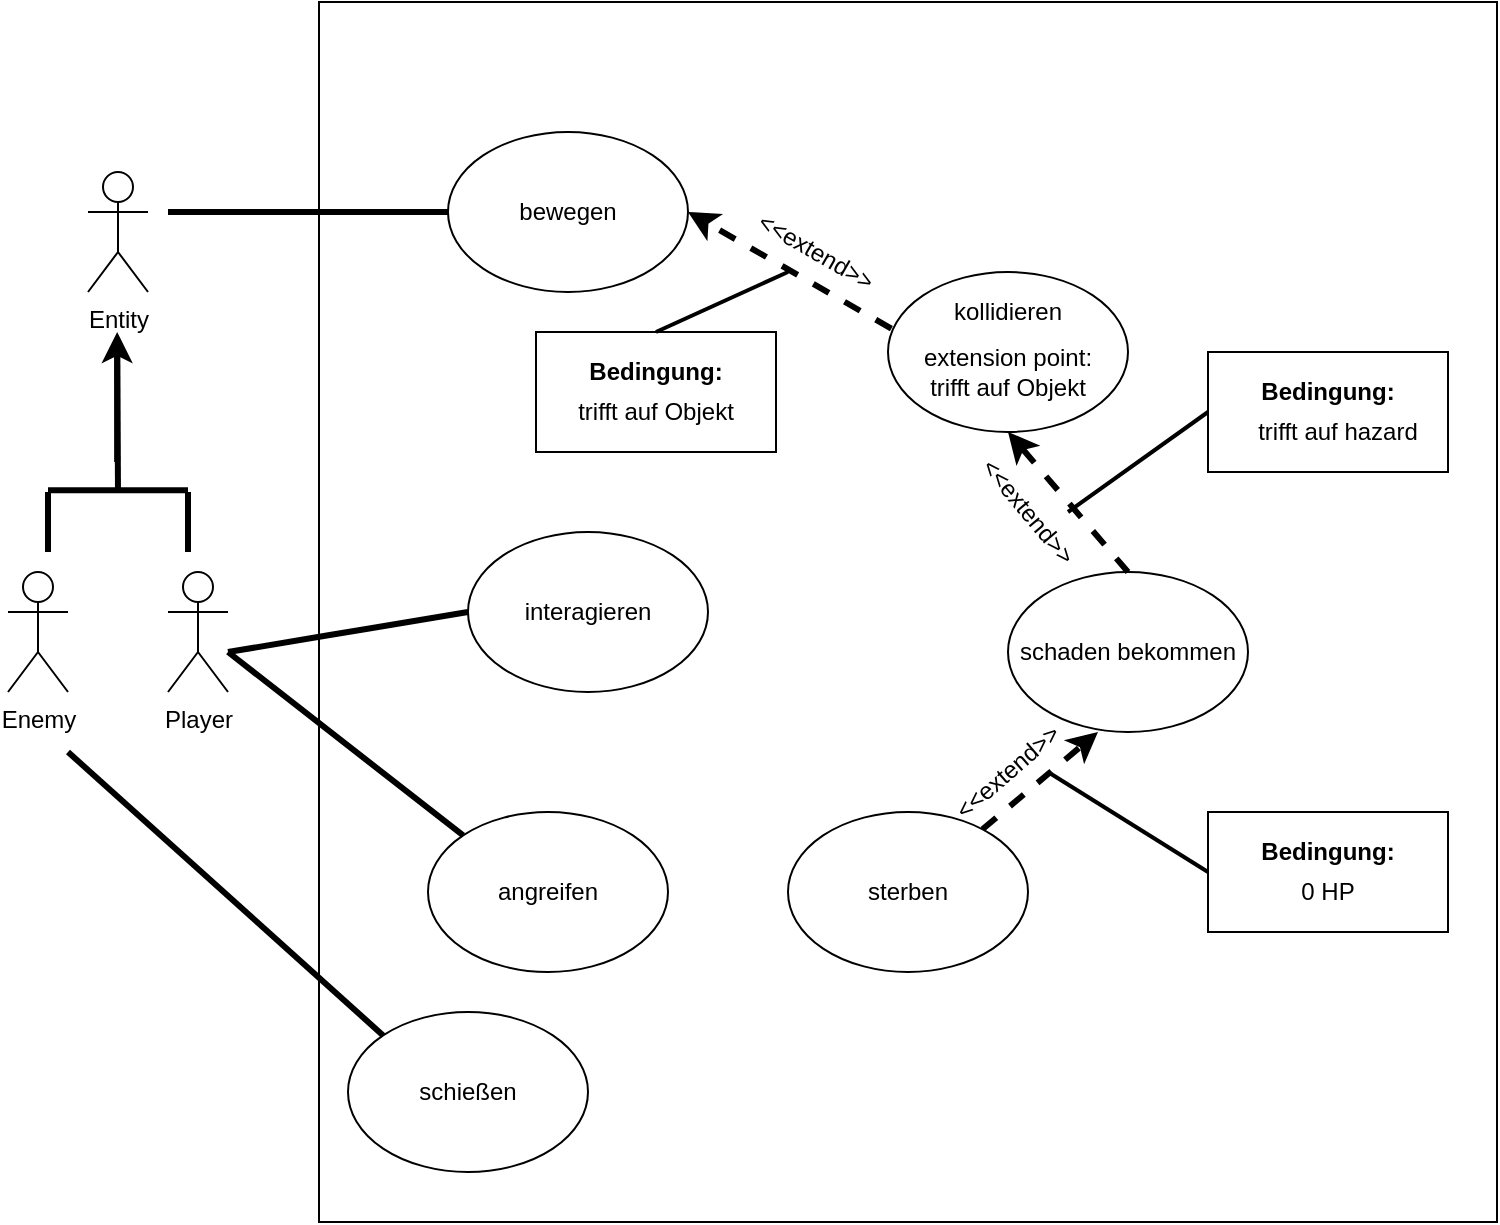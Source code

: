 <mxfile version="13.7.3" type="device"><diagram id="xWSFWTBHDEIgs3Jl_PJi" name="Seite-1"><mxGraphModel dx="1185" dy="685" grid="1" gridSize="10" guides="1" tooltips="1" connect="1" arrows="1" fold="1" page="1" pageScale="1" pageWidth="827" pageHeight="1169" math="0" shadow="0"><root><mxCell id="0"/><mxCell id="1" parent="0"/><mxCell id="eC3cFTNA_wfy0oERwOSv-1" value="" style="whiteSpace=wrap;html=1;direction=west;rotation=180;" vertex="1" parent="1"><mxGeometry x="165.5" y="55" width="589" height="610" as="geometry"/></mxCell><mxCell id="eC3cFTNA_wfy0oERwOSv-15" value="" style="ellipse;whiteSpace=wrap;html=1;" vertex="1" parent="1"><mxGeometry x="400" y="460" width="120" height="80" as="geometry"/></mxCell><mxCell id="eC3cFTNA_wfy0oERwOSv-11" value="" style="ellipse;whiteSpace=wrap;html=1;" vertex="1" parent="1"><mxGeometry x="240" y="320" width="120" height="80" as="geometry"/></mxCell><mxCell id="eC3cFTNA_wfy0oERwOSv-3" value="Player" style="shape=umlActor;verticalLabelPosition=bottom;verticalAlign=top;html=1;outlineConnect=0;" vertex="1" parent="1"><mxGeometry x="90" y="340" width="30" height="60" as="geometry"/></mxCell><mxCell id="eC3cFTNA_wfy0oERwOSv-4" value="Entity" style="shape=umlActor;verticalLabelPosition=bottom;verticalAlign=top;html=1;outlineConnect=0;" vertex="1" parent="1"><mxGeometry x="50" y="140" width="30" height="60" as="geometry"/></mxCell><mxCell id="eC3cFTNA_wfy0oERwOSv-6" value="" style="ellipse;whiteSpace=wrap;html=1;" vertex="1" parent="1"><mxGeometry x="230" y="120" width="120" height="80" as="geometry"/></mxCell><mxCell id="eC3cFTNA_wfy0oERwOSv-7" value="bewegen" style="text;html=1;strokeColor=none;fillColor=none;align=center;verticalAlign=middle;whiteSpace=wrap;rounded=0;" vertex="1" parent="1"><mxGeometry x="270" y="150" width="40" height="20" as="geometry"/></mxCell><mxCell id="eC3cFTNA_wfy0oERwOSv-8" value="" style="ellipse;whiteSpace=wrap;html=1;" vertex="1" parent="1"><mxGeometry x="450" y="190" width="120" height="80" as="geometry"/></mxCell><mxCell id="eC3cFTNA_wfy0oERwOSv-9" value="kollidieren" style="text;html=1;strokeColor=none;fillColor=none;align=center;verticalAlign=middle;whiteSpace=wrap;rounded=0;" vertex="1" parent="1"><mxGeometry x="490" y="200" width="40" height="20" as="geometry"/></mxCell><mxCell id="eC3cFTNA_wfy0oERwOSv-10" value="interagieren" style="text;html=1;strokeColor=none;fillColor=none;align=center;verticalAlign=middle;whiteSpace=wrap;rounded=0;" vertex="1" parent="1"><mxGeometry x="280" y="350" width="40" height="20" as="geometry"/></mxCell><mxCell id="eC3cFTNA_wfy0oERwOSv-12" value="" style="ellipse;whiteSpace=wrap;html=1;" vertex="1" parent="1"><mxGeometry x="510" y="340" width="120" height="80" as="geometry"/></mxCell><mxCell id="eC3cFTNA_wfy0oERwOSv-13" value="schaden bekommen" style="text;html=1;strokeColor=none;fillColor=none;align=center;verticalAlign=middle;whiteSpace=wrap;rounded=0;" vertex="1" parent="1"><mxGeometry x="510" y="370" width="120" height="20" as="geometry"/></mxCell><mxCell id="eC3cFTNA_wfy0oERwOSv-14" value="sterben" style="text;html=1;strokeColor=none;fillColor=none;align=center;verticalAlign=middle;whiteSpace=wrap;rounded=0;" vertex="1" parent="1"><mxGeometry x="440" y="490" width="40" height="20" as="geometry"/></mxCell><mxCell id="eC3cFTNA_wfy0oERwOSv-16" value="" style="ellipse;whiteSpace=wrap;html=1;" vertex="1" parent="1"><mxGeometry x="220" y="460" width="120" height="80" as="geometry"/></mxCell><mxCell id="eC3cFTNA_wfy0oERwOSv-17" value="angreifen" style="text;html=1;strokeColor=none;fillColor=none;align=center;verticalAlign=middle;whiteSpace=wrap;rounded=0;" vertex="1" parent="1"><mxGeometry x="260" y="490" width="40" height="20" as="geometry"/></mxCell><mxCell id="eC3cFTNA_wfy0oERwOSv-18" value="" style="endArrow=none;html=1;strokeWidth=3;" edge="1" parent="1" target="eC3cFTNA_wfy0oERwOSv-6"><mxGeometry width="50" height="50" relative="1" as="geometry"><mxPoint x="90" y="160" as="sourcePoint"/><mxPoint x="170" y="110" as="targetPoint"/></mxGeometry></mxCell><mxCell id="eC3cFTNA_wfy0oERwOSv-20" value="" style="endArrow=classic;html=1;strokeWidth=3;exitX=0.014;exitY=0.354;exitDx=0;exitDy=0;exitPerimeter=0;entryX=1;entryY=0.5;entryDx=0;entryDy=0;jumpStyle=gap;dashed=1;" edge="1" parent="1" source="eC3cFTNA_wfy0oERwOSv-8" target="eC3cFTNA_wfy0oERwOSv-6"><mxGeometry width="50" height="50" relative="1" as="geometry"><mxPoint x="160" y="390" as="sourcePoint"/><mxPoint x="210" y="340" as="targetPoint"/></mxGeometry></mxCell><mxCell id="eC3cFTNA_wfy0oERwOSv-21" value="&amp;lt;&amp;lt;extend&amp;gt;&amp;gt;" style="text;html=1;strokeColor=none;fillColor=none;align=center;verticalAlign=middle;whiteSpace=wrap;rounded=0;rotation=30;" vertex="1" parent="1"><mxGeometry x="394" y="170" width="40" height="20" as="geometry"/></mxCell><mxCell id="eC3cFTNA_wfy0oERwOSv-22" value="" style="rounded=0;whiteSpace=wrap;html=1;" vertex="1" parent="1"><mxGeometry x="274" y="220" width="120" height="60" as="geometry"/></mxCell><mxCell id="eC3cFTNA_wfy0oERwOSv-23" value="extension point:&lt;br&gt;trifft auf Objekt" style="text;html=1;strokeColor=none;fillColor=none;align=center;verticalAlign=middle;whiteSpace=wrap;rounded=0;" vertex="1" parent="1"><mxGeometry x="465" y="230" width="90" height="20" as="geometry"/></mxCell><mxCell id="eC3cFTNA_wfy0oERwOSv-25" value="trifft auf Objekt" style="text;html=1;strokeColor=none;fillColor=none;align=center;verticalAlign=middle;whiteSpace=wrap;rounded=0;" vertex="1" parent="1"><mxGeometry x="294" y="250" width="80" height="20" as="geometry"/></mxCell><mxCell id="eC3cFTNA_wfy0oERwOSv-26" value="Bedingung:" style="text;html=1;strokeColor=none;fillColor=none;align=center;verticalAlign=middle;whiteSpace=wrap;rounded=0;fontStyle=1" vertex="1" parent="1"><mxGeometry x="314" y="230" width="40" height="20" as="geometry"/></mxCell><mxCell id="eC3cFTNA_wfy0oERwOSv-27" value="" style="endArrow=none;html=1;strokeColor=#000000;strokeWidth=2;exitX=0.5;exitY=0;exitDx=0;exitDy=0;" edge="1" parent="1" source="eC3cFTNA_wfy0oERwOSv-22"><mxGeometry width="50" height="50" relative="1" as="geometry"><mxPoint x="160" y="360" as="sourcePoint"/><mxPoint x="400" y="190" as="targetPoint"/></mxGeometry></mxCell><mxCell id="eC3cFTNA_wfy0oERwOSv-32" value="&amp;lt;&amp;lt;extend&amp;gt;&amp;gt;" style="text;html=1;strokeColor=none;fillColor=none;align=center;verticalAlign=middle;whiteSpace=wrap;rounded=0;rotation=50;" vertex="1" parent="1"><mxGeometry x="500" y="300" width="40" height="20" as="geometry"/></mxCell><mxCell id="eC3cFTNA_wfy0oERwOSv-33" value="" style="endArrow=classic;html=1;strokeWidth=3;exitX=0.5;exitY=0;exitDx=0;exitDy=0;entryX=1;entryY=0.5;entryDx=0;entryDy=0;jumpStyle=gap;dashed=1;" edge="1" parent="1" source="eC3cFTNA_wfy0oERwOSv-12"><mxGeometry width="50" height="50" relative="1" as="geometry"><mxPoint x="611.68" y="328.32" as="sourcePoint"/><mxPoint x="510" y="270" as="targetPoint"/></mxGeometry></mxCell><mxCell id="eC3cFTNA_wfy0oERwOSv-34" value="" style="rounded=0;whiteSpace=wrap;html=1;" vertex="1" parent="1"><mxGeometry x="610" y="230" width="120" height="60" as="geometry"/></mxCell><mxCell id="eC3cFTNA_wfy0oERwOSv-35" value="Bedingung:" style="text;html=1;strokeColor=none;fillColor=none;align=center;verticalAlign=middle;whiteSpace=wrap;rounded=0;fontStyle=1" vertex="1" parent="1"><mxGeometry x="650" y="240" width="40" height="20" as="geometry"/></mxCell><mxCell id="eC3cFTNA_wfy0oERwOSv-36" value="trifft auf hazard" style="text;html=1;strokeColor=none;fillColor=none;align=center;verticalAlign=middle;whiteSpace=wrap;rounded=0;" vertex="1" parent="1"><mxGeometry x="630" y="260" width="90" height="20" as="geometry"/></mxCell><mxCell id="eC3cFTNA_wfy0oERwOSv-38" value="" style="endArrow=none;html=1;strokeColor=#000000;strokeWidth=2;entryX=0;entryY=0.5;entryDx=0;entryDy=0;" edge="1" parent="1" target="eC3cFTNA_wfy0oERwOSv-34"><mxGeometry width="50" height="50" relative="1" as="geometry"><mxPoint x="540" y="310" as="sourcePoint"/><mxPoint x="410" y="200" as="targetPoint"/></mxGeometry></mxCell><mxCell id="eC3cFTNA_wfy0oERwOSv-39" value="" style="endArrow=classic;html=1;strokeWidth=3;entryX=1;entryY=0.5;entryDx=0;entryDy=0;jumpStyle=gap;dashed=1;" edge="1" parent="1" source="eC3cFTNA_wfy0oERwOSv-15"><mxGeometry width="50" height="50" relative="1" as="geometry"><mxPoint x="615" y="490" as="sourcePoint"/><mxPoint x="555" y="420" as="targetPoint"/></mxGeometry></mxCell><mxCell id="eC3cFTNA_wfy0oERwOSv-40" value="&amp;lt;&amp;lt;extend&amp;gt;&amp;gt;" style="text;html=1;strokeColor=none;fillColor=none;align=center;verticalAlign=middle;whiteSpace=wrap;rounded=0;rotation=-41;" vertex="1" parent="1"><mxGeometry x="490" y="430" width="40" height="20" as="geometry"/></mxCell><mxCell id="eC3cFTNA_wfy0oERwOSv-41" value="" style="rounded=0;whiteSpace=wrap;html=1;" vertex="1" parent="1"><mxGeometry x="610" y="460" width="120" height="60" as="geometry"/></mxCell><mxCell id="eC3cFTNA_wfy0oERwOSv-42" value="Bedingung:" style="text;html=1;strokeColor=none;fillColor=none;align=center;verticalAlign=middle;whiteSpace=wrap;rounded=0;fontStyle=1" vertex="1" parent="1"><mxGeometry x="650" y="470" width="40" height="20" as="geometry"/></mxCell><mxCell id="eC3cFTNA_wfy0oERwOSv-43" value="0 HP" style="text;html=1;strokeColor=none;fillColor=none;align=center;verticalAlign=middle;whiteSpace=wrap;rounded=0;" vertex="1" parent="1"><mxGeometry x="625" y="490" width="90" height="20" as="geometry"/></mxCell><mxCell id="eC3cFTNA_wfy0oERwOSv-44" value="" style="endArrow=none;html=1;strokeColor=#000000;strokeWidth=2;entryX=0;entryY=0.5;entryDx=0;entryDy=0;" edge="1" parent="1" target="eC3cFTNA_wfy0oERwOSv-41"><mxGeometry width="50" height="50" relative="1" as="geometry"><mxPoint x="530" y="440" as="sourcePoint"/><mxPoint x="620" y="270" as="targetPoint"/></mxGeometry></mxCell><mxCell id="eC3cFTNA_wfy0oERwOSv-45" value="" style="endArrow=none;html=1;strokeColor=#000000;strokeWidth=3;entryX=0;entryY=0.5;entryDx=0;entryDy=0;" edge="1" parent="1" target="eC3cFTNA_wfy0oERwOSv-11"><mxGeometry width="50" height="50" relative="1" as="geometry"><mxPoint x="120" y="380" as="sourcePoint"/><mxPoint x="260" y="410" as="targetPoint"/><Array as="points"><mxPoint x="180" y="370"/></Array></mxGeometry></mxCell><mxCell id="eC3cFTNA_wfy0oERwOSv-46" value="" style="endArrow=none;html=1;strokeColor=#000000;strokeWidth=3;entryX=0;entryY=0;entryDx=0;entryDy=0;" edge="1" parent="1" target="eC3cFTNA_wfy0oERwOSv-16"><mxGeometry width="50" height="50" relative="1" as="geometry"><mxPoint x="120" y="380" as="sourcePoint"/><mxPoint x="260" y="410" as="targetPoint"/><Array as="points"><mxPoint x="120" y="380"/></Array></mxGeometry></mxCell><mxCell id="eC3cFTNA_wfy0oERwOSv-47" value="Enemy" style="shape=umlActor;verticalLabelPosition=bottom;verticalAlign=top;html=1;outlineConnect=0;" vertex="1" parent="1"><mxGeometry x="10" y="340" width="30" height="60" as="geometry"/></mxCell><mxCell id="eC3cFTNA_wfy0oERwOSv-50" value="" style="endArrow=none;html=1;strokeColor=#000000;strokeWidth=3;" edge="1" parent="1"><mxGeometry width="50" height="50" relative="1" as="geometry"><mxPoint x="65" y="300" as="sourcePoint"/><mxPoint x="64.58" y="225" as="targetPoint"/></mxGeometry></mxCell><mxCell id="eC3cFTNA_wfy0oERwOSv-51" value="" style="endArrow=none;html=1;strokeColor=#000000;strokeWidth=3;" edge="1" parent="1"><mxGeometry width="50" height="50" relative="1" as="geometry"><mxPoint x="30" y="299.17" as="sourcePoint"/><mxPoint x="100" y="299.17" as="targetPoint"/></mxGeometry></mxCell><mxCell id="eC3cFTNA_wfy0oERwOSv-53" value="" style="endArrow=none;html=1;strokeColor=#000000;strokeWidth=3;" edge="1" parent="1"><mxGeometry width="50" height="50" relative="1" as="geometry"><mxPoint x="100" y="330" as="sourcePoint"/><mxPoint x="100" y="300" as="targetPoint"/></mxGeometry></mxCell><mxCell id="eC3cFTNA_wfy0oERwOSv-54" value="" style="endArrow=none;html=1;strokeColor=#000000;strokeWidth=3;" edge="1" parent="1"><mxGeometry width="50" height="50" relative="1" as="geometry"><mxPoint x="30" y="330" as="sourcePoint"/><mxPoint x="30" y="300" as="targetPoint"/></mxGeometry></mxCell><mxCell id="eC3cFTNA_wfy0oERwOSv-55" value="" style="endArrow=classic;html=1;strokeColor=#000000;strokeWidth=3;" edge="1" parent="1"><mxGeometry width="50" height="50" relative="1" as="geometry"><mxPoint x="64.58" y="285" as="sourcePoint"/><mxPoint x="64.58" y="220" as="targetPoint"/></mxGeometry></mxCell><mxCell id="eC3cFTNA_wfy0oERwOSv-56" value="" style="ellipse;whiteSpace=wrap;html=1;" vertex="1" parent="1"><mxGeometry x="180" y="560" width="120" height="80" as="geometry"/></mxCell><mxCell id="eC3cFTNA_wfy0oERwOSv-57" value="schießen" style="text;html=1;strokeColor=none;fillColor=none;align=center;verticalAlign=middle;whiteSpace=wrap;rounded=0;" vertex="1" parent="1"><mxGeometry x="220" y="590" width="40" height="20" as="geometry"/></mxCell><mxCell id="eC3cFTNA_wfy0oERwOSv-58" value="" style="endArrow=none;html=1;strokeColor=#000000;strokeWidth=3;entryX=0;entryY=0;entryDx=0;entryDy=0;" edge="1" parent="1" target="eC3cFTNA_wfy0oERwOSv-56"><mxGeometry width="50" height="50" relative="1" as="geometry"><mxPoint x="40" y="430" as="sourcePoint"/><mxPoint x="260" y="410" as="targetPoint"/><Array as="points"><mxPoint x="40" y="430"/></Array></mxGeometry></mxCell></root></mxGraphModel></diagram></mxfile>